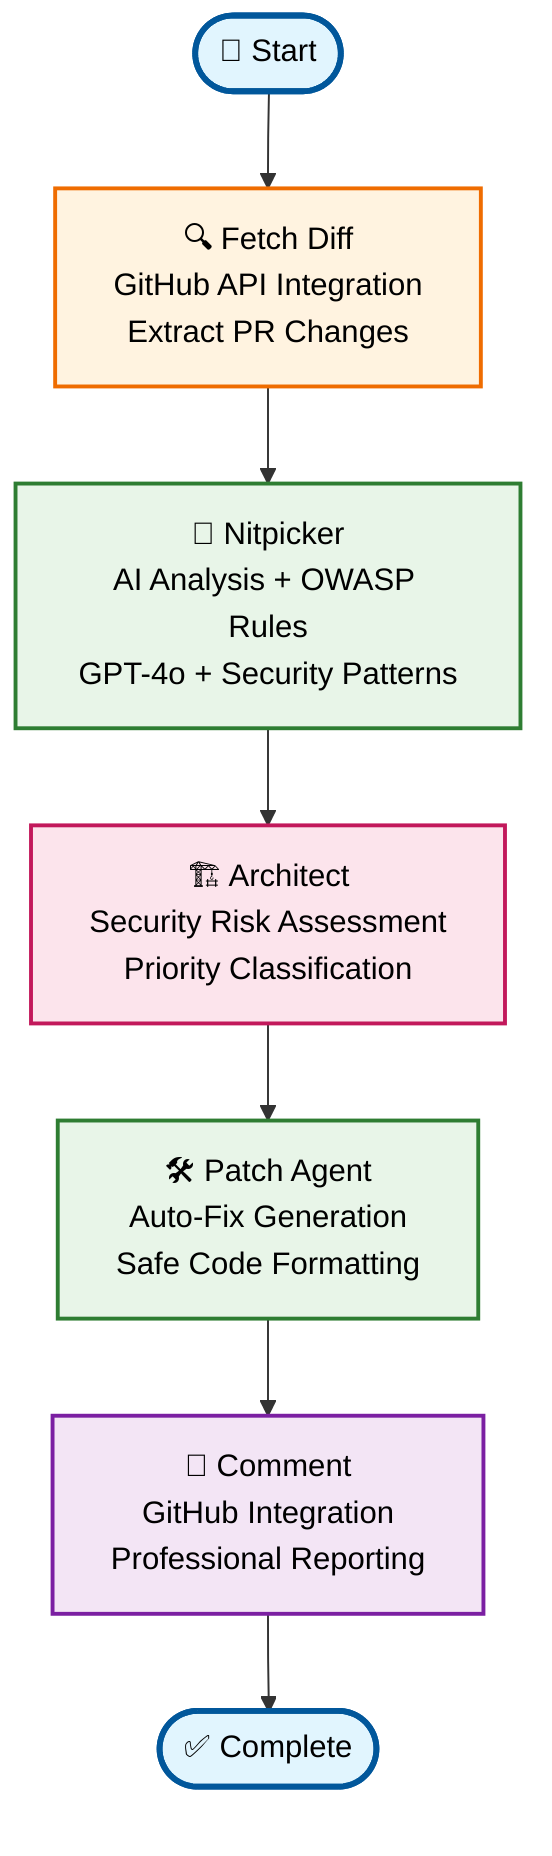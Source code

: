 graph TD
    START([🚀 Start]) --> fetch_diff[🔍 Fetch Diff<br/>GitHub API Integration<br/>Extract PR Changes]
    
    fetch_diff --> nitpicker[🤖 Nitpicker<br/>AI Analysis + OWASP Rules<br/>GPT-4o + Security Patterns]
    
    nitpicker --> architect[🏗️ Architect<br/>Security Risk Assessment<br/>Priority Classification]
    
    architect --> patch[🛠️ Patch Agent<br/>Auto-Fix Generation<br/>Safe Code Formatting]
    
    patch --> comment[💬 Comment<br/>GitHub Integration<br/>Professional Reporting]
    
    comment --> END([✅ Complete])
    
    %% Styling
    classDef startEnd fill:#e1f5fe,stroke:#01579b,stroke-width:3px,color:#000
    classDef fetch fill:#fff3e0,stroke:#ef6c00,stroke-width:2px,color:#000
    classDef ai fill:#e8f5e8,stroke:#2e7d32,stroke-width:2px,color:#000
    classDef security fill:#fce4ec,stroke:#c2185b,stroke-width:2px,color:#000
    classDef output fill:#f3e5f5,stroke:#7b1fa2,stroke-width:2px,color:#000
    
    class START,END startEnd
    class fetch_diff fetch
    class nitpicker,patch ai
    class architect security
    class comment output